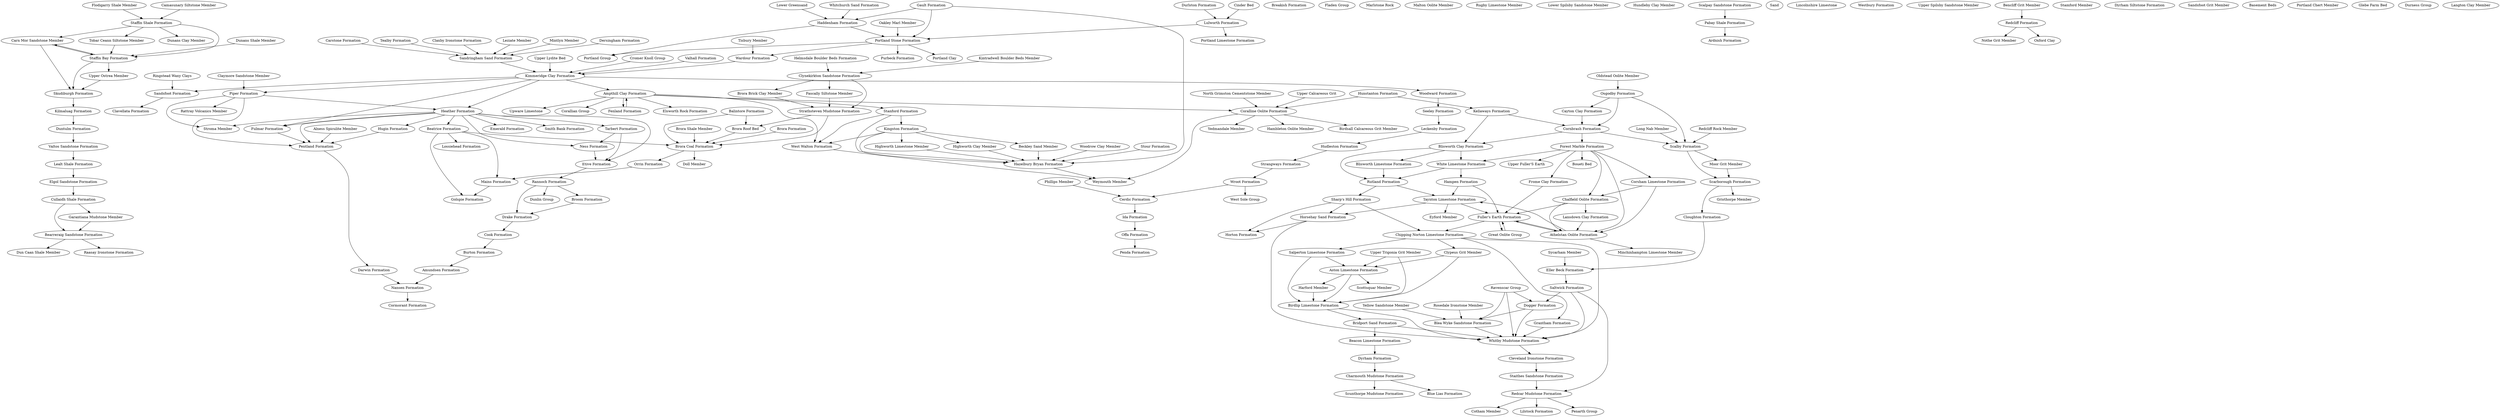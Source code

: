 strict digraph  {
"Elgol Sandstone Formation" [url="http://data.bgs.ac.uk/id/Lexicon/NamedRockUnit/ESA"];
"Lealt Shale Formation" [url="http://data.bgs.ac.uk/id/Lexicon/NamedRockUnit/LASH"];
"Cullaidh Shale Formation" [url="http://data.bgs.ac.uk/id/Lexicon/NamedRockUnit/CUD"];
"Phillips Member" [url="http://data.bgs.ac.uk/id/Lexicon/NamedRockUnit/PHLP"];
"Carn Mor Sandstone Member" [url="http://data.bgs.ac.uk/id/Lexicon/NamedRockUnit/CMSA"];
"Upper Fuller'S Earth" [url="http://data.bgs.ac.uk/id/Lexicon/NamedRockUnit/H5116"];
"Yellow Sandstone Member" [url="http://data.bgs.ac.uk/id/Lexicon/NamedRockUnit/YSDT"];
"Harford Member" [url="http://data.bgs.ac.uk/id/Lexicon/NamedRockUnit/HFD"];
"Eyford Member" [url="http://data.bgs.ac.uk/id/Lexicon/NamedRockUnit/EYF"];
"Cotham Member" [url="http://data.bgs.ac.uk/id/Lexicon/NamedRockUnit/CTM"];
"Lulworth Formation" [url="http://data.bgs.ac.uk/id/Lexicon/NamedRockUnit/LULW"];
"Cinder Bed" [url="http://data.bgs.ac.uk/id/Lexicon/NamedRockUnit/CIN"];
"Durlston Formation" [url="http://data.bgs.ac.uk/id/Lexicon/NamedRockUnit/DURN"];
"Portland Limestone Formation" [url="http://data.bgs.ac.uk/id/Lexicon/NamedRockUnit/H4270"];
"Stour Formation" [url="http://data.bgs.ac.uk/id/Lexicon/NamedRockUnit/STOU"];
"Breakish Formation" [url="http://data.bgs.ac.uk/id/Lexicon/NamedRockUnit/BRKH"];
"Fladen Group" [url="http://data.bgs.ac.uk/id/Lexicon/NamedRockUnit/FLDN"];
"Elsworth Rock Formation" [url="http://data.bgs.ac.uk/id/Lexicon/NamedRockUnit/ELR"];
"Marlstone Rock" [url="http://data.bgs.ac.uk/id/Lexicon/NamedRockUnit/H4803"];
"Beckley Sand Member" [url="http://data.bgs.ac.uk/id/Lexicon/NamedRockUnit/BYSA"];
"Rattray Volcanics Member" [url="http://data.bgs.ac.uk/id/Lexicon/NamedRockUnit/RAVL"];
"Oakley Marl Member" [url="http://data.bgs.ac.uk/id/Lexicon/NamedRockUnit/OKY"];
"Boueti Bed" [url="http://data.bgs.ac.uk/id/Lexicon/NamedRockUnit/BOU"];
"Rannoch Formation" [url="http://data.bgs.ac.uk/id/Lexicon/NamedRockUnit/RANN"];
"Etive Formation" [url="http://data.bgs.ac.uk/id/Lexicon/NamedRockUnit/ETVE"];
"Broom Formation" [url="http://data.bgs.ac.uk/id/Lexicon/NamedRockUnit/BROM"];
"Drake Formation" [url="http://data.bgs.ac.uk/id/Lexicon/NamedRockUnit/DRKE"];
"Dunlin Group" [url="http://data.bgs.ac.uk/id/Lexicon/NamedRockUnit/DUNL"];
"Balintore Formation" [url="http://data.bgs.ac.uk/id/Lexicon/NamedRockUnit/BALR"];
"Brora Coal Formation" [url="http://data.bgs.ac.uk/id/Lexicon/NamedRockUnit/BOCO"];
"Brora Roof Bed" [url="http://data.bgs.ac.uk/id/Lexicon/NamedRockUnit/BRORO"];
"Ravenscar Group" [url="http://data.bgs.ac.uk/id/Lexicon/NamedRockUnit/RAG"];
"Flodigarry Shale Member" [url="http://data.bgs.ac.uk/id/Lexicon/NamedRockUnit/FLOS"];
"North Grimston Cementstone Member" [url="http://data.bgs.ac.uk/id/Lexicon/NamedRockUnit/NGRC"];
"Fenland Formation" [url="http://data.bgs.ac.uk/id/Lexicon/NamedRockUnit/FEND"];
"Sandsfoot Formation" [url="http://data.bgs.ac.uk/id/Lexicon/NamedRockUnit/SDT"];
"Ringstead Waxy Clays" [url="http://data.bgs.ac.uk/id/Lexicon/NamedRockUnit/H1156"];
"Kimmeridge Clay Formation" [url="http://data.bgs.ac.uk/id/Lexicon/NamedRockUnit/KC"];
"Clavellata Formation" [url="http://data.bgs.ac.uk/id/Lexicon/NamedRockUnit/CLAV"];
"Staithes Sandstone Formation" [url="http://data.bgs.ac.uk/id/Lexicon/NamedRockUnit/STA"];
"Cleveland Ironstone Formation" [url="http://data.bgs.ac.uk/id/Lexicon/NamedRockUnit/CDI"];
"Redcar Mudstone Formation" [url="http://data.bgs.ac.uk/id/Lexicon/NamedRockUnit/RMU"];
"Whitby Mudstone Formation" [url="http://data.bgs.ac.uk/id/Lexicon/NamedRockUnit/WHM"];
"Golspie Formation" [url="http://data.bgs.ac.uk/id/Lexicon/NamedRockUnit/GOLS"];
"White Limestone Formation" [url="http://data.bgs.ac.uk/id/Lexicon/NamedRockUnit/WHL"];
"Forest Marble Formation" [url="http://data.bgs.ac.uk/id/Lexicon/NamedRockUnit/FMB"];
"Blisworth Clay Formation" [url="http://data.bgs.ac.uk/id/Lexicon/NamedRockUnit/BWC"];
"Rutland Formation" [url="http://data.bgs.ac.uk/id/Lexicon/NamedRockUnit/RLD"];
"Hampen Formation" [url="http://data.bgs.ac.uk/id/Lexicon/NamedRockUnit/HMB"];
"West Sole Group" [url="http://data.bgs.ac.uk/id/Lexicon/NamedRockUnit/WSTS"];
"Oldstead Oolite Member" [url="http://data.bgs.ac.uk/id/Lexicon/NamedRockUnit/OSTD"];
"Lilstock Formation" [url="http://data.bgs.ac.uk/id/Lexicon/NamedRockUnit/LTK"];
"Clypeus Grit Member" [url="http://data.bgs.ac.uk/id/Lexicon/NamedRockUnit/CG"];
"Seeley Formation" [url="http://data.bgs.ac.uk/id/Lexicon/NamedRockUnit/SEEL"];
"Woodward Formation" [url="http://data.bgs.ac.uk/id/Lexicon/NamedRockUnit/WDWR"];
"Leckenby Formation" [url="http://data.bgs.ac.uk/id/Lexicon/NamedRockUnit/LKNB"];
"Sycarham Member" [url="http://data.bgs.ac.uk/id/Lexicon/NamedRockUnit/SYCM"];
"Saltwick Formation" [url="http://data.bgs.ac.uk/id/Lexicon/NamedRockUnit/SWK"];
"Eller Beck Formation" [url="http://data.bgs.ac.uk/id/Lexicon/NamedRockUnit/EBB"];
"Dogger Formation" [url="http://data.bgs.ac.uk/id/Lexicon/NamedRockUnit/DGR"];
"Kilmaluag Formation" [url="http://data.bgs.ac.uk/id/Lexicon/NamedRockUnit/KML"];
"Skudiburgh Formation" [url="http://data.bgs.ac.uk/id/Lexicon/NamedRockUnit/SKU"];
"Duntulm Formation" [url="http://data.bgs.ac.uk/id/Lexicon/NamedRockUnit/DTM"];
"Rosedale Ironstone Member" [url="http://data.bgs.ac.uk/id/Lexicon/NamedRockUnit/RDLI"];
"Stanford Formation" [url="http://data.bgs.ac.uk/id/Lexicon/NamedRockUnit/STFD"];
"Ampthill Clay Formation" [url="http://data.bgs.ac.uk/id/Lexicon/NamedRockUnit/AMC"];
"West Walton Formation" [url="http://data.bgs.ac.uk/id/Lexicon/NamedRockUnit/WWB"];
"Kingston Formation" [url="http://data.bgs.ac.uk/id/Lexicon/NamedRockUnit/KTON"];
"Beatrice Formation" [url="http://data.bgs.ac.uk/id/Lexicon/NamedRockUnit/BETR"];
"Heather Formation" [url="http://data.bgs.ac.uk/id/Lexicon/NamedRockUnit/HTHE"];
"Mains Formation" [url="http://data.bgs.ac.uk/id/Lexicon/NamedRockUnit/MANS"];
"Lossiehead Formation" [url="http://data.bgs.ac.uk/id/Lexicon/NamedRockUnit/LOSD"];
"Wroot Formation" [url="http://data.bgs.ac.uk/id/Lexicon/NamedRockUnit/WROT"];
"Strangways Formation" [url="http://data.bgs.ac.uk/id/Lexicon/NamedRockUnit/STRW"];
"Cerdic Formation" [url="http://data.bgs.ac.uk/id/Lexicon/NamedRockUnit/CERD"];
"Carstone Formation" [url="http://data.bgs.ac.uk/id/Lexicon/NamedRockUnit/CA"];
"Malton Oolite Member" [url="http://data.bgs.ac.uk/id/Lexicon/NamedRockUnit/MTOL"];
"Hazelbury Bryan Formation" [url="http://data.bgs.ac.uk/id/Lexicon/NamedRockUnit/HYB"];
"Highworth Limestone Member" [url="http://data.bgs.ac.uk/id/Lexicon/NamedRockUnit/HWLS"];
"Woodrow Clay Member" [url="http://data.bgs.ac.uk/id/Lexicon/NamedRockUnit/WCL"];
"Gault Formation" [url="http://data.bgs.ac.uk/id/Lexicon/NamedRockUnit/GLT"];
"Highworth Clay Member" [url="http://data.bgs.ac.uk/id/Lexicon/NamedRockUnit/HWCL"];
"Weymouth Member" [url="http://data.bgs.ac.uk/id/Lexicon/NamedRockUnit/WEY"];
"Dyrham Formation" [url="http://data.bgs.ac.uk/id/Lexicon/NamedRockUnit/DYS"];
"Beacon Limestone Formation" [url="http://data.bgs.ac.uk/id/Lexicon/NamedRockUnit/BNLS"];
"Charmouth Mudstone Formation" [url="http://data.bgs.ac.uk/id/Lexicon/NamedRockUnit/CHAM"];
"Hudleston Formation" [url="http://data.bgs.ac.uk/id/Lexicon/NamedRockUnit/HDST"];
"Scottsquar Member" [url="http://data.bgs.ac.uk/id/Lexicon/NamedRockUnit/SQAR"];
"Taynton Limestone Formation" [url="http://data.bgs.ac.uk/id/Lexicon/NamedRockUnit/TY"];
"Fuller's Earth Formation" [url="http://data.bgs.ac.uk/id/Lexicon/NamedRockUnit/FE"];
"Hunstanton Formation" [url="http://data.bgs.ac.uk/id/Lexicon/NamedRockUnit/HUCK"];
"Yedmandale Member" [url="http://data.bgs.ac.uk/id/Lexicon/NamedRockUnit/YED"];
"Emerald Formation" [url="http://data.bgs.ac.uk/id/Lexicon/NamedRockUnit/EMLD"];
"Rugby Limestone Member" [url="http://data.bgs.ac.uk/id/Lexicon/NamedRockUnit/RLS"];
"Lower Spilsby Sandstone Member" [url="http://data.bgs.ac.uk/id/Lexicon/NamedRockUnit/LSYS"];
"Bridport Sand Formation" [url="http://data.bgs.ac.uk/id/Lexicon/NamedRockUnit/BDS"];
"Portland Clay" [url="http://data.bgs.ac.uk/id/Lexicon/NamedRockUnit/POCL"];
"Cornbrash Formation" [url="http://data.bgs.ac.uk/id/Lexicon/NamedRockUnit/CB"];
"Athelstan Oolite Formation" [url="http://data.bgs.ac.uk/id/Lexicon/NamedRockUnit/AOL"];
"Chalfield Oolite Formation" [url="http://data.bgs.ac.uk/id/Lexicon/NamedRockUnit/CFDO"];
"Corsham Limestone Formation" [url="http://data.bgs.ac.uk/id/Lexicon/NamedRockUnit/CSHF"];
"Frome Clay Formation" [url="http://data.bgs.ac.uk/id/Lexicon/NamedRockUnit/FRC"];
"Whitchurch Sand Formation" [url="http://data.bgs.ac.uk/id/Lexicon/NamedRockUnit/WHS"];
"Portland Stone Formation" [url="http://data.bgs.ac.uk/id/Lexicon/NamedRockUnit/POST"];
"Purbeck Formation" [url="http://data.bgs.ac.uk/id/Lexicon/NamedRockUnit/H1114"];
"Portland Group" [url="http://data.bgs.ac.uk/id/Lexicon/NamedRockUnit/PL"];
"Wardour Formation" [url="http://data.bgs.ac.uk/id/Lexicon/NamedRockUnit/WAR"];
"Hundleby Clay Member" [url="http://data.bgs.ac.uk/id/Lexicon/NamedRockUnit/HBC"];
"Penarth Group" [url="http://data.bgs.ac.uk/id/Lexicon/NamedRockUnit/PNG"];
"Ardnish Formation" [url="http://data.bgs.ac.uk/id/Lexicon/NamedRockUnit/ADS"];
"Pabay Shale Formation" [url="http://data.bgs.ac.uk/id/Lexicon/NamedRockUnit/PABS"];
"Hambleton Oolite Member" [url="http://data.bgs.ac.uk/id/Lexicon/NamedRockUnit/HAO"];
"Long Nab Member" [url="http://data.bgs.ac.uk/id/Lexicon/NamedRockUnit/LNAB"];
"Upware Limestone" [url="http://data.bgs.ac.uk/id/Lexicon/NamedRockUnit/H1897"];
"Corallian Group" [url="http://data.bgs.ac.uk/id/Lexicon/NamedRockUnit/CR"];
"Gristhorpe Member" [url="http://data.bgs.ac.uk/id/Lexicon/NamedRockUnit/GRPE"];
"Scarborough Formation" [url="http://data.bgs.ac.uk/id/Lexicon/NamedRockUnit/SCR"];
"Moor Grit Member" [url="http://data.bgs.ac.uk/id/Lexicon/NamedRockUnit/MRG"];
"Scalby Formation" [url="http://data.bgs.ac.uk/id/Lexicon/NamedRockUnit/SCY"];
"Cloughton Formation" [url="http://data.bgs.ac.uk/id/Lexicon/NamedRockUnit/CLH"];
"Upper Calcareous Grit" [url="http://data.bgs.ac.uk/id/Lexicon/NamedRockUnit/H1171"];
"Doll Member" [url="http://data.bgs.ac.uk/id/Lexicon/NamedRockUnit/DOLL"];
"Bearreraig Sandstone Formation" [url="http://data.bgs.ac.uk/id/Lexicon/NamedRockUnit/BEAS"];
"Garantiana Mudstone Member" [url="http://data.bgs.ac.uk/id/Lexicon/NamedRockUnit/GASH"];
"Dun Caan Shale Member" [url="http://data.bgs.ac.uk/id/Lexicon/NamedRockUnit/DCSH"];
"Raasay Ironstone Formation" [url="http://data.bgs.ac.uk/id/Lexicon/NamedRockUnit/RASI"];
"Amundsen Formation" [url="http://data.bgs.ac.uk/id/Lexicon/NamedRockUnit/AMND"];
"Burton Formation" [url="http://data.bgs.ac.uk/id/Lexicon/NamedRockUnit/BURT"];
"Nansen Formation" [url="http://data.bgs.ac.uk/id/Lexicon/NamedRockUnit/NANN"];
"Brora Formation" [url="http://data.bgs.ac.uk/id/Lexicon/NamedRockUnit/H5212"];
"Tealby Formation" [url="http://data.bgs.ac.uk/id/Lexicon/NamedRockUnit/TBF"];
"Coralline Oolite Formation" [url="http://data.bgs.ac.uk/id/Lexicon/NamedRockUnit/COO"];
"Birdsall Calcareous Grit Member" [url="http://data.bgs.ac.uk/id/Lexicon/NamedRockUnit/BICG"];
"Blea Wyke Sandstone Formation" [url="http://data.bgs.ac.uk/id/Lexicon/NamedRockUnit/BW"];
"Tisbury Member" [url="http://data.bgs.ac.uk/id/Lexicon/NamedRockUnit/TIY"];
Sand [url="http://data.bgs.ac.uk/id/EarthMaterialClass/RockName/SANDU"];
"Birdlip Limestone Formation" [url="http://data.bgs.ac.uk/id/Lexicon/NamedRockUnit/BLPL"];
"Aston Limestone Formation" [url="http://data.bgs.ac.uk/id/Lexicon/NamedRockUnit/ASLS"];
"Salperton Limestone Formation" [url="http://data.bgs.ac.uk/id/Lexicon/NamedRockUnit/SALS"];
"Upper Trigonia Grit Member" [url="http://data.bgs.ac.uk/id/Lexicon/NamedRockUnit/UTG"];
"Chipping Norton Limestone Formation" [url="http://data.bgs.ac.uk/id/Lexicon/NamedRockUnit/CNL"];
"Darwin Formation" [url="http://data.bgs.ac.uk/id/Lexicon/NamedRockUnit/DARW"];
"Pentland Formation" [url="http://data.bgs.ac.uk/id/Lexicon/NamedRockUnit/PNTL"];
"Cormorant Formation" [url="http://data.bgs.ac.uk/id/Lexicon/NamedRockUnit/CORM"];
"Lincolnshire Limestone" [url="http://data.bgs.ac.uk/id/Lexicon/NamedRockUnit/H2904"];
"Minchinhampton Limestone Member" [url="http://data.bgs.ac.uk/id/Lexicon/NamedRockUnit/MHPL"];
"Grantham Formation" [url="http://data.bgs.ac.uk/id/Lexicon/NamedRockUnit/GRF"];
"Claymore Sandstone Member" [url="http://data.bgs.ac.uk/id/Lexicon/NamedRockUnit/CYSA"];
"Alness Spiculite Member" [url="http://data.bgs.ac.uk/id/Lexicon/NamedRockUnit/ALNS"];
"Hugin Formation" [url="http://data.bgs.ac.uk/id/Lexicon/NamedRockUnit/HUGI"];
"Blue Lias Formation" [url="http://data.bgs.ac.uk/id/Lexicon/NamedRockUnit/BLI"];
"Strathsteven Mudstone Formation" [url="http://data.bgs.ac.uk/id/Lexicon/NamedRockUnit/SSTV"];
"Brora Shale Member" [url="http://data.bgs.ac.uk/id/Lexicon/NamedRockUnit/BROR"];
"Orrin Formation" [url="http://data.bgs.ac.uk/id/Lexicon/NamedRockUnit/ORRN"];
"Westbury Formation" [url="http://data.bgs.ac.uk/id/Lexicon/NamedRockUnit/WBY"];
"Tobar Ceann Siltstone Member" [url="http://data.bgs.ac.uk/id/Lexicon/NamedRockUnit/TCN"];
"Scalpay Sandstone Formation" [url="http://data.bgs.ac.uk/id/Lexicon/NamedRockUnit/SCS"];
"Helmsdale Boulder Beds Formation" [url="http://data.bgs.ac.uk/id/Lexicon/NamedRockUnit/HBB"];
"Upper Spilsby Sandstone Member" [url="http://data.bgs.ac.uk/id/Lexicon/NamedRockUnit/USPS"];
"Osgodby Formation" [url="http://data.bgs.ac.uk/id/Lexicon/NamedRockUnit/OSBY"];
"Cayton Clay Formation" [url="http://data.bgs.ac.uk/id/Lexicon/NamedRockUnit/CAYC"];
"Claxby Ironstone Formation" [url="http://data.bgs.ac.uk/id/Lexicon/NamedRockUnit/CI"];
"Scunthorpe Mudstone Formation" [url="http://data.bgs.ac.uk/id/Lexicon/NamedRockUnit/SMD"];
"Great Oolite Group" [url="http://data.bgs.ac.uk/id/Lexicon/NamedRockUnit/GOG"];
"Nothe Grit Member" [url="http://data.bgs.ac.uk/id/Lexicon/NamedRockUnit/NGT"];
"Stamford Member" [url="http://data.bgs.ac.uk/id/Lexicon/NamedRockUnit/STAM"];
"Stroma Member" [url="http://data.bgs.ac.uk/id/Lexicon/NamedRockUnit/STRM"];
"Dyrham Siltstone Formation" [url="http://data.bgs.ac.uk/id/Lexicon/NamedRockUnit/H3380"];
"Piper Formation" [url="http://data.bgs.ac.uk/id/Lexicon/NamedRockUnit/PIPR"];
"Smith Bank Formation" [url="http://data.bgs.ac.uk/id/Lexicon/NamedRockUnit/SMBA"];
"Tarbert Formation" [url="http://data.bgs.ac.uk/id/Lexicon/NamedRockUnit/TARB"];
"Blisworth Limestone Formation" [url="http://data.bgs.ac.uk/id/Lexicon/NamedRockUnit/BWL"];
"Leziate Member" [url="http://data.bgs.ac.uk/id/Lexicon/NamedRockUnit/LZB"];
"Sandsfoot Grit Member" [url="http://data.bgs.ac.uk/id/Lexicon/NamedRockUnit/SFG"];
"Basement Beds" [url="http://data.bgs.ac.uk/id/Lexicon/NamedRockUnit/H3812"];
"Oxford Clay" [url="http://data.bgs.ac.uk/id/Lexicon/NamedRockUnit/H1175"];
"Sharp's Hill Formation" [url="http://data.bgs.ac.uk/id/Lexicon/NamedRockUnit/SHHB"];
"Horton Formation" [url="http://data.bgs.ac.uk/id/Lexicon/NamedRockUnit/HNF"];
"Horsehay Sand Formation" [url="http://data.bgs.ac.uk/id/Lexicon/NamedRockUnit/HYSA"];
"Penda Formation" [url="http://data.bgs.ac.uk/id/Lexicon/NamedRockUnit/PEND"];
"Fulmar Formation" [url="http://data.bgs.ac.uk/id/Lexicon/NamedRockUnit/FLMR"];
"Offa Formation" [url="http://data.bgs.ac.uk/id/Lexicon/NamedRockUnit/OFFA"];
"Ida Formation" [url="http://data.bgs.ac.uk/id/Lexicon/NamedRockUnit/IDA"];
"Brora Brick Clay Member" [url="http://data.bgs.ac.uk/id/Lexicon/NamedRockUnit/BROBC"];
"Mintlyn Member" [url="http://data.bgs.ac.uk/id/Lexicon/NamedRockUnit/MNB"];
"Kellaways Formation" [url="http://data.bgs.ac.uk/id/Lexicon/NamedRockUnit/KLB"];
"Haddenham Formation" [url="http://data.bgs.ac.uk/id/Lexicon/NamedRockUnit/HADD"];
"Lower Greensand" [url="http://data.bgs.ac.uk/id/Lexicon/NamedRockUnit/H1024"];
"Ness Formation" [url="http://data.bgs.ac.uk/id/Lexicon/NamedRockUnit/NESS"];
"Staffin Shale Formation" [url="http://data.bgs.ac.uk/id/Lexicon/NamedRockUnit/SFSH"];
"Camasunary Siltstone Member" [url="http://data.bgs.ac.uk/id/Lexicon/NamedRockUnit/CASI"];
"Dunans Clay Member" [url="http://data.bgs.ac.uk/id/Lexicon/NamedRockUnit/DUNCL"];
"Staffin Bay Formation" [url="http://data.bgs.ac.uk/id/Lexicon/NamedRockUnit/STBA"];
"Clynekirkton Sandstone Formation" [url="http://data.bgs.ac.uk/id/Lexicon/NamedRockUnit/CYK"];
"Kintradwell Boulder Beds Member" [url="http://data.bgs.ac.uk/id/Lexicon/NamedRockUnit/KTW"];
"Fascally Siltstone Member" [url="http://data.bgs.ac.uk/id/Lexicon/NamedRockUnit/FCYSI"];
"Sandringham Sand Formation" [url="http://data.bgs.ac.uk/id/Lexicon/NamedRockUnit/SAS"];
"Dersingham Formation" [url="http://data.bgs.ac.uk/id/Lexicon/NamedRockUnit/DEB"];
"Redcliff Rock Member" [url="http://data.bgs.ac.uk/id/Lexicon/NamedRockUnit/RDCR"];
"Upper Ostrea Member" [url="http://data.bgs.ac.uk/id/Lexicon/NamedRockUnit/UOST"];
"Cook Formation" [url="http://data.bgs.ac.uk/id/Lexicon/NamedRockUnit/COOK"];
"Portland Chert Member" [url="http://data.bgs.ac.uk/id/Lexicon/NamedRockUnit/POCH"];
"Redcliff Formation" [url="http://data.bgs.ac.uk/id/Lexicon/NamedRockUnit/RECF"];
"Bencliff Grit Member" [url="http://data.bgs.ac.uk/id/Lexicon/NamedRockUnit/BFG"];
"Glebe Farm Bed" [url="http://data.bgs.ac.uk/id/Lexicon/NamedRockUnit/GLBF"];
"Valhall Formation" [url="http://data.bgs.ac.uk/id/Lexicon/NamedRockUnit/VALH"];
"Upper Lydite Bed" [url="http://data.bgs.ac.uk/id/Lexicon/NamedRockUnit/H4851"];
"Cromer Knoll Group" [url="http://data.bgs.ac.uk/id/Lexicon/NamedRockUnit/CRKN"];
"Valtos Sandstone Formation" [url="http://data.bgs.ac.uk/id/Lexicon/NamedRockUnit/VTS"];
"Lansdown Clay Formation" [url="http://data.bgs.ac.uk/id/Lexicon/NamedRockUnit/LDN"];
"Dunans Shale Member" [url="http://data.bgs.ac.uk/id/Lexicon/NamedRockUnit/DUNSH"];
"Durness Group" [url="http://data.bgs.ac.uk/id/Lexicon/NamedRockUnit/DNG"];
"Langton Clay Member" [url="http://data.bgs.ac.uk/id/Lexicon/NamedRockUnit/LNGC"];
"Elgol Sandstone Formation" -> "Cullaidh Shale Formation";
"Lealt Shale Formation" -> "Elgol Sandstone Formation";
"Cullaidh Shale Formation" -> "Bearreraig Sandstone Formation";
"Cullaidh Shale Formation" -> "Garantiana Mudstone Member";
"Phillips Member" -> "Cerdic Formation";
"Carn Mor Sandstone Member" -> "Skudiburgh Formation";
"Carn Mor Sandstone Member" -> "Staffin Bay Formation";
"Yellow Sandstone Member" -> "Blea Wyke Sandstone Formation";
"Harford Member" -> "Birdlip Limestone Formation";
"Lulworth Formation" -> "Portland Limestone Formation";
"Lulworth Formation" -> "Portland Stone Formation";
"Cinder Bed" -> "Lulworth Formation";
"Durlston Formation" -> "Lulworth Formation";
"Stour Formation" -> "Hazelbury Bryan Formation";
"Beckley Sand Member" -> "Hazelbury Bryan Formation";
"Oakley Marl Member" -> "Portland Stone Formation";
"Rannoch Formation" -> "Broom Formation";
"Rannoch Formation" -> "Drake Formation";
"Rannoch Formation" -> "Dunlin Group";
"Etive Formation" -> "Rannoch Formation";
"Broom Formation" -> "Drake Formation";
"Drake Formation" -> "Cook Formation";
"Balintore Formation" -> "Brora Coal Formation";
"Balintore Formation" -> "Brora Roof Bed";
"Brora Coal Formation" -> "Orrin Formation";
"Brora Coal Formation" -> "Doll Member";
"Brora Roof Bed" -> "Brora Coal Formation";
"Ravenscar Group" -> "Whitby Mudstone Formation";
"Ravenscar Group" -> "Dogger Formation";
"Ravenscar Group" -> "Blea Wyke Sandstone Formation";
"Flodigarry Shale Member" -> "Staffin Shale Formation";
"North Grimston Cementstone Member" -> "Coralline Oolite Formation";
"Fenland Formation" -> "Ampthill Clay Formation";
"Sandsfoot Formation" -> "Clavellata Formation";
"Ringstead Waxy Clays" -> "Sandsfoot Formation";
"Kimmeridge Clay Formation" -> "Sandsfoot Formation";
"Kimmeridge Clay Formation" -> "Ampthill Clay Formation";
"Kimmeridge Clay Formation" -> "Heather Formation";
"Kimmeridge Clay Formation" -> "Fulmar Formation";
"Kimmeridge Clay Formation" -> "Piper Formation";
"Kimmeridge Clay Formation" -> "Woodward Formation";
"Staithes Sandstone Formation" -> "Redcar Mudstone Formation";
"Cleveland Ironstone Formation" -> "Staithes Sandstone Formation";
"Redcar Mudstone Formation" -> "Penarth Group";
"Redcar Mudstone Formation" -> "Cotham Member";
"Redcar Mudstone Formation" -> "Lilstock Formation";
"Whitby Mudstone Formation" -> "Cleveland Ironstone Formation";
"White Limestone Formation" -> "Rutland Formation";
"White Limestone Formation" -> "Hampen Formation";
"Forest Marble Formation" -> "White Limestone Formation";
"Forest Marble Formation" -> "Boueti Bed";
"Forest Marble Formation" -> "Athelstan Oolite Formation";
"Forest Marble Formation" -> "Chalfield Oolite Formation";
"Forest Marble Formation" -> "Corsham Limestone Formation";
"Forest Marble Formation" -> "Frome Clay Formation";
"Forest Marble Formation" -> "Upper Fuller'S Earth";
"Blisworth Clay Formation" -> "White Limestone Formation";
"Blisworth Clay Formation" -> "Blisworth Limestone Formation";
"Blisworth Clay Formation" -> "Rutland Formation";
"Rutland Formation" -> "Taynton Limestone Formation";
"Rutland Formation" -> "Sharp's Hill Formation";
"Hampen Formation" -> "Taynton Limestone Formation";
"Hampen Formation" -> "Fuller's Earth Formation";
"Oldstead Oolite Member" -> "Osgodby Formation";
"Clypeus Grit Member" -> "Birdlip Limestone Formation";
"Clypeus Grit Member" -> "Aston Limestone Formation";
"Seeley Formation" -> "Leckenby Formation";
"Woodward Formation" -> "Seeley Formation";
"Leckenby Formation" -> "Hudleston Formation";
"Sycarham Member" -> "Eller Beck Formation";
"Saltwick Formation" -> "Dogger Formation";
"Saltwick Formation" -> "Redcar Mudstone Formation";
"Saltwick Formation" -> "Whitby Mudstone Formation";
"Eller Beck Formation" -> "Saltwick Formation";
"Dogger Formation" -> "Whitby Mudstone Formation";
"Dogger Formation" -> "Blea Wyke Sandstone Formation";
"Kilmaluag Formation" -> "Duntulm Formation";
"Skudiburgh Formation" -> "Kilmaluag Formation";
"Duntulm Formation" -> "Valtos Sandstone Formation";
"Rosedale Ironstone Member" -> "Blea Wyke Sandstone Formation";
"Stanford Formation" -> "West Walton Formation";
"Stanford Formation" -> "Kingston Formation";
"Stanford Formation" -> "Hazelbury Bryan Formation";
"Ampthill Clay Formation" -> "Stanford Formation";
"Ampthill Clay Formation" -> "Upware Limestone";
"Ampthill Clay Formation" -> "Corallian Group";
"Ampthill Clay Formation" -> "West Walton Formation";
"Ampthill Clay Formation" -> "Elsworth Rock Formation";
"Ampthill Clay Formation" -> "Fenland Formation";
"Ampthill Clay Formation" -> "Coralline Oolite Formation";
"West Walton Formation" -> "Weymouth Member";
"Kingston Formation" -> "Hazelbury Bryan Formation";
"Kingston Formation" -> "Highworth Limestone Member";
"Kingston Formation" -> "Beckley Sand Member";
"Kingston Formation" -> "West Walton Formation";
"Kingston Formation" -> "Highworth Clay Member";
"Beatrice Formation" -> "Mains Formation";
"Beatrice Formation" -> "Golspie Formation";
"Beatrice Formation" -> "Brora Coal Formation";
"Beatrice Formation" -> "Lossiehead Formation";
"Heather Formation" -> "Beatrice Formation";
"Heather Formation" -> "Emerald Formation";
"Heather Formation" -> "Pentland Formation";
"Heather Formation" -> "Hugin Formation";
"Heather Formation" -> "Stroma Member";
"Heather Formation" -> "Smith Bank Formation";
"Heather Formation" -> "Tarbert Formation";
"Heather Formation" -> "Fulmar Formation";
"Heather Formation" -> "Ness Formation";
"Heather Formation" -> "Etive Formation";
"Mains Formation" -> "Golspie Formation";
"Wroot Formation" -> "West Sole Group";
"Wroot Formation" -> "Cerdic Formation";
"Strangways Formation" -> "Wroot Formation";
"Cerdic Formation" -> "Ida Formation";
"Carstone Formation" -> "Sandringham Sand Formation";
"Hazelbury Bryan Formation" -> "Weymouth Member";
"Highworth Limestone Member" -> "Hazelbury Bryan Formation";
"Woodrow Clay Member" -> "Hazelbury Bryan Formation";
"Gault Formation" -> "Hazelbury Bryan Formation";
"Gault Formation" -> "Portland Stone Formation";
"Gault Formation" -> "Haddenham Formation";
"Highworth Clay Member" -> "Hazelbury Bryan Formation";
"Dyrham Formation" -> "Charmouth Mudstone Formation";
"Beacon Limestone Formation" -> "Dyrham Formation";
"Charmouth Mudstone Formation" -> "Blue Lias Formation";
"Charmouth Mudstone Formation" -> "Scunthorpe Mudstone Formation";
"Hudleston Formation" -> "Strangways Formation";
"Taynton Limestone Formation" -> "Eyford Member";
"Taynton Limestone Formation" -> "Fuller's Earth Formation";
"Taynton Limestone Formation" -> "Horsehay Sand Formation";
"Fuller's Earth Formation" -> "Chipping Norton Limestone Formation";
"Fuller's Earth Formation" -> "Great Oolite Group";
"Fuller's Earth Formation" -> "Athelstan Oolite Formation";
"Hunstanton Formation" -> "Coralline Oolite Formation";
"Hunstanton Formation" -> "Kellaways Formation";
"Bridport Sand Formation" -> "Whitby Mudstone Formation";
"Bridport Sand Formation" -> "Beacon Limestone Formation";
"Cornbrash Formation" -> "Forest Marble Formation";
"Cornbrash Formation" -> "Blisworth Clay Formation";
"Cornbrash Formation" -> "Scalby Formation";
"Athelstan Oolite Formation" -> "Fuller's Earth Formation";
"Athelstan Oolite Formation" -> "Taynton Limestone Formation";
"Athelstan Oolite Formation" -> "Minchinhampton Limestone Member";
"Chalfield Oolite Formation" -> "Athelstan Oolite Formation";
"Chalfield Oolite Formation" -> "Fuller's Earth Formation";
"Chalfield Oolite Formation" -> "Lansdown Clay Formation";
"Corsham Limestone Formation" -> "Chalfield Oolite Formation";
"Corsham Limestone Formation" -> "Athelstan Oolite Formation";
"Frome Clay Formation" -> "Fuller's Earth Formation";
"Whitchurch Sand Formation" -> "Haddenham Formation";
"Portland Stone Formation" -> "Purbeck Formation";
"Portland Stone Formation" -> "Portland Clay";
"Portland Stone Formation" -> "Portland Group";
"Portland Stone Formation" -> "Wardour Formation";
"Wardour Formation" -> "Kimmeridge Clay Formation";
"Pabay Shale Formation" -> "Ardnish Formation";
"Long Nab Member" -> "Scalby Formation";
"Scarborough Formation" -> "Cloughton Formation";
"Scarborough Formation" -> "Gristhorpe Member";
"Moor Grit Member" -> "Scarborough Formation";
"Scalby Formation" -> "Scarborough Formation";
"Scalby Formation" -> "Moor Grit Member";
"Cloughton Formation" -> "Eller Beck Formation";
"Upper Calcareous Grit" -> "Coralline Oolite Formation";
"Bearreraig Sandstone Formation" -> "Dun Caan Shale Member";
"Bearreraig Sandstone Formation" -> "Raasay Ironstone Formation";
"Garantiana Mudstone Member" -> "Bearreraig Sandstone Formation";
"Amundsen Formation" -> "Nansen Formation";
"Burton Formation" -> "Amundsen Formation";
"Nansen Formation" -> "Cormorant Formation";
"Brora Formation" -> "Brora Coal Formation";
"Tealby Formation" -> "Sandringham Sand Formation";
"Coralline Oolite Formation" -> "Birdsall Calcareous Grit Member";
"Coralline Oolite Formation" -> "Weymouth Member";
"Coralline Oolite Formation" -> "Hambleton Oolite Member";
"Coralline Oolite Formation" -> "Yedmandale Member";
"Blea Wyke Sandstone Formation" -> "Whitby Mudstone Formation";
"Tisbury Member" -> "Wardour Formation";
"Birdlip Limestone Formation" -> "Whitby Mudstone Formation";
"Birdlip Limestone Formation" -> "Bridport Sand Formation";
"Aston Limestone Formation" -> "Birdlip Limestone Formation";
"Aston Limestone Formation" -> "Harford Member";
"Aston Limestone Formation" -> "Scottsquar Member";
"Salperton Limestone Formation" -> "Birdlip Limestone Formation";
"Salperton Limestone Formation" -> "Aston Limestone Formation";
"Upper Trigonia Grit Member" -> "Birdlip Limestone Formation";
"Upper Trigonia Grit Member" -> "Aston Limestone Formation";
"Chipping Norton Limestone Formation" -> "Salperton Limestone Formation";
"Chipping Norton Limestone Formation" -> "Grantham Formation";
"Chipping Norton Limestone Formation" -> "Clypeus Grit Member";
"Chipping Norton Limestone Formation" -> "Whitby Mudstone Formation";
"Darwin Formation" -> "Nansen Formation";
"Pentland Formation" -> "Darwin Formation";
"Grantham Formation" -> "Whitby Mudstone Formation";
"Claymore Sandstone Member" -> "Piper Formation";
"Alness Spiculite Member" -> "Pentland Formation";
"Hugin Formation" -> "Pentland Formation";
"Strathsteven Mudstone Formation" -> "Brora Coal Formation";
"Strathsteven Mudstone Formation" -> "Brora Roof Bed";
"Brora Shale Member" -> "Brora Coal Formation";
"Orrin Formation" -> "Mains Formation";
"Tobar Ceann Siltstone Member" -> "Staffin Bay Formation";
"Scalpay Sandstone Formation" -> "Pabay Shale Formation";
"Helmsdale Boulder Beds Formation" -> "Clynekirkton Sandstone Formation";
"Osgodby Formation" -> "Cayton Clay Formation";
"Osgodby Formation" -> "Scalby Formation";
"Osgodby Formation" -> "Cornbrash Formation";
"Cayton Clay Formation" -> "Cornbrash Formation";
"Claxby Ironstone Formation" -> "Sandringham Sand Formation";
"Great Oolite Group" -> "Fuller's Earth Formation";
"Piper Formation" -> "Heather Formation";
"Piper Formation" -> "Pentland Formation";
"Piper Formation" -> "Stroma Member";
"Piper Formation" -> "Rattray Volcanics Member";
"Tarbert Formation" -> "Ness Formation";
"Tarbert Formation" -> "Etive Formation";
"Blisworth Limestone Formation" -> "Rutland Formation";
"Leziate Member" -> "Sandringham Sand Formation";
"Sharp's Hill Formation" -> "Horton Formation";
"Sharp's Hill Formation" -> "Horsehay Sand Formation";
"Sharp's Hill Formation" -> "Chipping Norton Limestone Formation";
"Horsehay Sand Formation" -> "Horton Formation";
"Horsehay Sand Formation" -> "Whitby Mudstone Formation";
"Fulmar Formation" -> "Pentland Formation";
"Offa Formation" -> "Penda Formation";
"Ida Formation" -> "Offa Formation";
"Brora Brick Clay Member" -> "Strathsteven Mudstone Formation";
"Mintlyn Member" -> "Sandringham Sand Formation";
"Kellaways Formation" -> "Cornbrash Formation";
"Kellaways Formation" -> "Blisworth Clay Formation";
"Haddenham Formation" -> "Portland Stone Formation";
"Haddenham Formation" -> "Portland Group";
"Lower Greensand" -> "Haddenham Formation";
"Ness Formation" -> "Etive Formation";
"Staffin Shale Formation" -> "Tobar Ceann Siltstone Member";
"Staffin Shale Formation" -> "Carn Mor Sandstone Member";
"Staffin Shale Formation" -> "Dunans Clay Member";
"Staffin Shale Formation" -> "Staffin Bay Formation";
"Camasunary Siltstone Member" -> "Staffin Shale Formation";
"Staffin Bay Formation" -> "Skudiburgh Formation";
"Staffin Bay Formation" -> "Carn Mor Sandstone Member";
"Staffin Bay Formation" -> "Upper Ostrea Member";
"Clynekirkton Sandstone Formation" -> "Fascally Siltstone Member";
"Clynekirkton Sandstone Formation" -> "Brora Brick Clay Member";
"Clynekirkton Sandstone Formation" -> "Strathsteven Mudstone Formation";
"Kintradwell Boulder Beds Member" -> "Clynekirkton Sandstone Formation";
"Fascally Siltstone Member" -> "Strathsteven Mudstone Formation";
"Sandringham Sand Formation" -> "Kimmeridge Clay Formation";
"Dersingham Formation" -> "Sandringham Sand Formation";
"Redcliff Rock Member" -> "Scalby Formation";
"Upper Ostrea Member" -> "Skudiburgh Formation";
"Cook Formation" -> "Burton Formation";
"Redcliff Formation" -> "Oxford Clay";
"Redcliff Formation" -> "Nothe Grit Member";
"Bencliff Grit Member" -> "Redcliff Formation";
"Valhall Formation" -> "Kimmeridge Clay Formation";
"Upper Lydite Bed" -> "Kimmeridge Clay Formation";
"Cromer Knoll Group" -> "Kimmeridge Clay Formation";
"Valtos Sandstone Formation" -> "Lealt Shale Formation";
"Lansdown Clay Formation" -> "Athelstan Oolite Formation";
"Dunans Shale Member" -> "Staffin Bay Formation";
}
